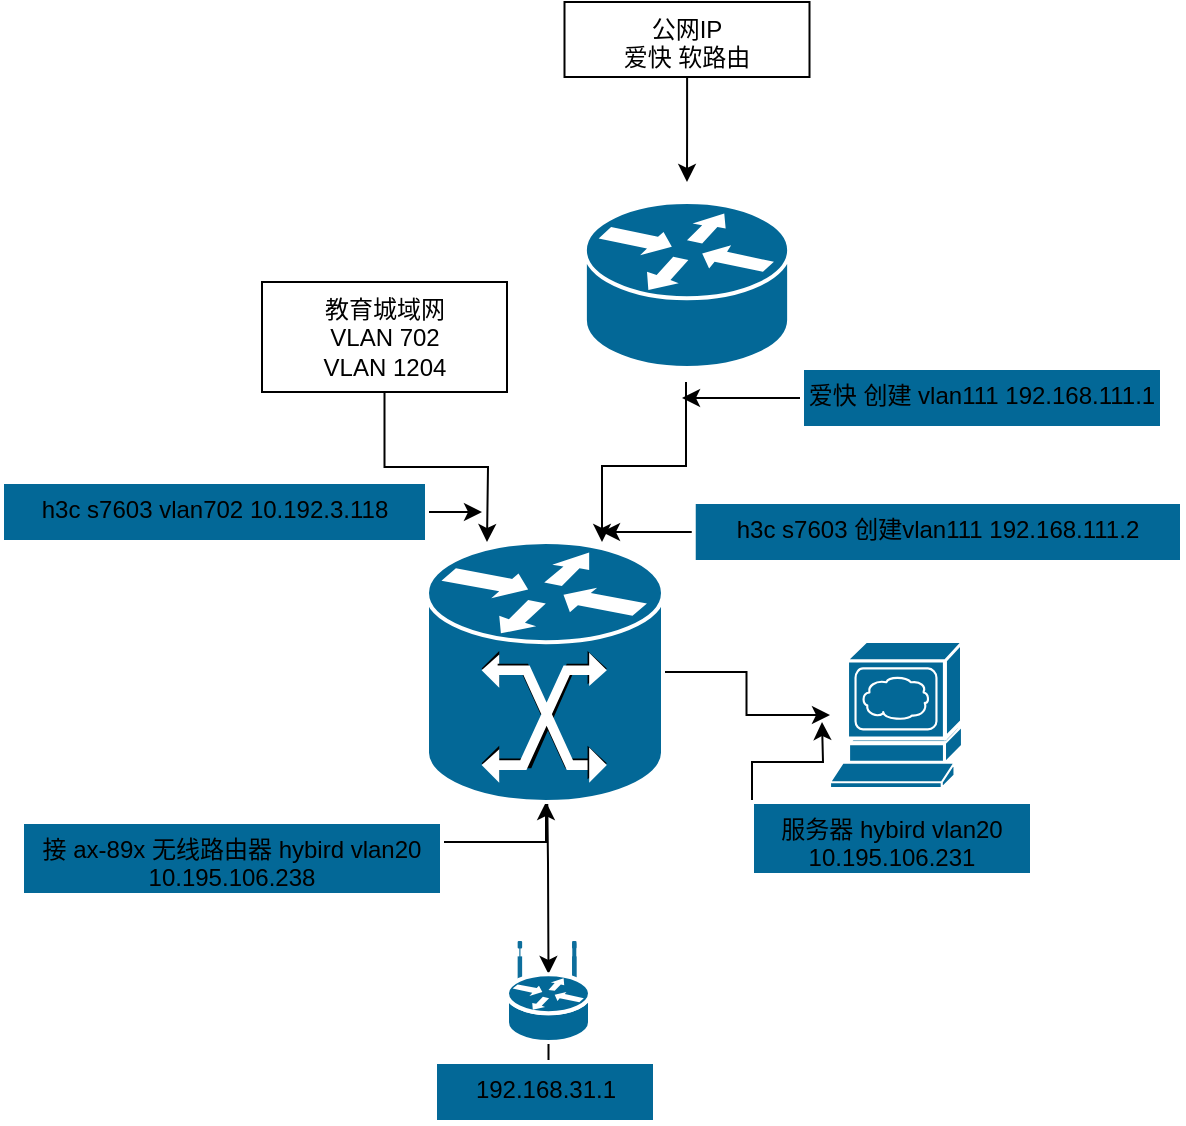 <mxfile pages="1">
    <diagram id="s0H36gPxGhn2VIy_i9Ih" name="Page-1">
        <mxGraphModel dx="991" dy="677" grid="1" gridSize="10" guides="1" tooltips="1" connect="1" arrows="1" fold="1" page="1" pageScale="1" pageWidth="1200" pageHeight="1920" math="0" shadow="0">
            <root>
                <mxCell id="0"/>
                <mxCell id="1" parent="0"/>
                <mxCell id="67" style="edgeStyle=orthogonalEdgeStyle;rounded=0;orthogonalLoop=1;jettySize=auto;html=1;entryX=0.5;entryY=0.32;entryDx=0;entryDy=0;entryPerimeter=0;" parent="1" target="68" edge="1">
                    <mxGeometry relative="1" as="geometry">
                        <mxPoint x="582.5" y="540" as="targetPoint"/>
                        <mxPoint x="582.5" y="470" as="sourcePoint"/>
                    </mxGeometry>
                </mxCell>
                <mxCell id="36" value="" style="edgeStyle=orthogonalEdgeStyle;rounded=0;orthogonalLoop=1;jettySize=auto;html=1;" parent="1" edge="1">
                    <mxGeometry relative="1" as="geometry">
                        <mxPoint x="652" y="270" as="sourcePoint"/>
                        <mxPoint x="610" y="350" as="targetPoint"/>
                        <Array as="points">
                            <mxPoint x="652" y="312"/>
                            <mxPoint x="610" y="312"/>
                        </Array>
                    </mxGeometry>
                </mxCell>
                <mxCell id="47" style="edgeStyle=orthogonalEdgeStyle;rounded=0;orthogonalLoop=1;jettySize=auto;html=1;entryX=0.5;entryY=0;entryDx=0;entryDy=0;entryPerimeter=0;" parent="1" source="45" edge="1">
                    <mxGeometry relative="1" as="geometry">
                        <mxPoint x="652.5" y="170" as="targetPoint"/>
                    </mxGeometry>
                </mxCell>
                <mxCell id="45" value="公网IP&lt;br&gt;爱快 软路由" style="whiteSpace=wrap;html=1;verticalAlign=top;" parent="1" vertex="1">
                    <mxGeometry x="591.25" y="80" width="122.5" height="37.5" as="geometry"/>
                </mxCell>
                <mxCell id="50" style="edgeStyle=orthogonalEdgeStyle;rounded=0;orthogonalLoop=1;jettySize=auto;html=1;entryX=0.25;entryY=0;entryDx=0;entryDy=0;entryPerimeter=0;" parent="1" source="49" edge="1">
                    <mxGeometry relative="1" as="geometry">
                        <mxPoint x="552.5" y="350" as="targetPoint"/>
                    </mxGeometry>
                </mxCell>
                <mxCell id="49" value="教育城域网&lt;br&gt;VLAN 702&lt;br&gt;VLAN 1204" style="whiteSpace=wrap;html=1;verticalAlign=top;" parent="1" vertex="1">
                    <mxGeometry x="440" y="220" width="122.5" height="55" as="geometry"/>
                </mxCell>
                <mxCell id="52" value="" style="shape=mxgraph.cisco.servers.www_server;html=1;pointerEvents=1;dashed=0;fillColor=#036897;strokeColor=#ffffff;strokeWidth=2;verticalLabelPosition=bottom;verticalAlign=top;align=center;outlineConnect=0;" parent="1" vertex="1">
                    <mxGeometry x="724" y="400" width="66" height="73" as="geometry"/>
                </mxCell>
                <mxCell id="88" style="edgeStyle=orthogonalEdgeStyle;rounded=0;orthogonalLoop=1;jettySize=auto;html=1;exitX=0;exitY=0;exitDx=0;exitDy=0;" parent="1" source="54" edge="1">
                    <mxGeometry relative="1" as="geometry">
                        <mxPoint x="720" y="440" as="targetPoint"/>
                    </mxGeometry>
                </mxCell>
                <mxCell id="54" value="服务器 hybird vlan20&lt;br&gt;10.195.106.231" style="whiteSpace=wrap;html=1;dashed=0;verticalAlign=top;strokeColor=#ffffff;strokeWidth=2;fillColor=#036897;" parent="1" vertex="1">
                    <mxGeometry x="685" y="480" width="140" height="36.5" as="geometry"/>
                </mxCell>
                <mxCell id="87" style="edgeStyle=orthogonalEdgeStyle;rounded=0;orthogonalLoop=1;jettySize=auto;html=1;" parent="1" source="56" edge="1">
                    <mxGeometry relative="1" as="geometry">
                        <mxPoint x="650" y="278" as="targetPoint"/>
                    </mxGeometry>
                </mxCell>
                <mxCell id="56" value="爱快 创建 vlan111 192.168.111.1" style="whiteSpace=wrap;html=1;dashed=0;verticalAlign=top;strokeColor=#ffffff;strokeWidth=2;fillColor=#036897;" parent="1" vertex="1">
                    <mxGeometry x="710" y="263" width="180" height="30" as="geometry"/>
                </mxCell>
                <mxCell id="86" style="edgeStyle=orthogonalEdgeStyle;rounded=0;orthogonalLoop=1;jettySize=auto;html=1;" parent="1" source="58" edge="1">
                    <mxGeometry relative="1" as="geometry">
                        <mxPoint x="610" y="345" as="targetPoint"/>
                    </mxGeometry>
                </mxCell>
                <mxCell id="58" value="h3c s7603 创建vlan111 192.168.111.2" style="whiteSpace=wrap;html=1;dashed=0;verticalAlign=top;strokeColor=#ffffff;strokeWidth=2;fillColor=#036897;" parent="1" vertex="1">
                    <mxGeometry x="655.87" y="330" width="244.13" height="30" as="geometry"/>
                </mxCell>
                <mxCell id="85" style="edgeStyle=orthogonalEdgeStyle;rounded=0;orthogonalLoop=1;jettySize=auto;html=1;exitX=1;exitY=0.5;exitDx=0;exitDy=0;" parent="1" source="66" edge="1">
                    <mxGeometry relative="1" as="geometry">
                        <mxPoint x="550" y="334.588" as="targetPoint"/>
                    </mxGeometry>
                </mxCell>
                <mxCell id="66" value="h3c s7603 vlan702 10.192.3.118" style="whiteSpace=wrap;html=1;dashed=0;verticalAlign=top;strokeColor=#ffffff;strokeWidth=2;fillColor=#036897;" parent="1" vertex="1">
                    <mxGeometry x="310" y="320" width="212.5" height="30" as="geometry"/>
                </mxCell>
                <mxCell id="79" value="" style="edgeStyle=orthogonalEdgeStyle;rounded=0;orthogonalLoop=1;jettySize=auto;html=1;" parent="1" source="68" target="75" edge="1">
                    <mxGeometry relative="1" as="geometry"/>
                </mxCell>
                <mxCell id="68" value="" style="shape=mxgraph.cisco.routers.wireless_router;html=1;pointerEvents=1;dashed=0;fillColor=#036897;strokeColor=#ffffff;strokeWidth=2;verticalLabelPosition=bottom;verticalAlign=top;align=center;outlineConnect=0;" parent="1" vertex="1">
                    <mxGeometry x="562.5" y="550" width="41.5" height="50" as="geometry"/>
                </mxCell>
                <mxCell id="80" value="" style="edgeStyle=orthogonalEdgeStyle;rounded=0;orthogonalLoop=1;jettySize=auto;html=1;" parent="1" source="69" target="70" edge="1">
                    <mxGeometry relative="1" as="geometry">
                        <Array as="points">
                            <mxPoint x="370" y="500"/>
                            <mxPoint x="582" y="500"/>
                        </Array>
                    </mxGeometry>
                </mxCell>
                <mxCell id="69" value="接 ax-89x 无线路由器 hybird vlan20&lt;br&gt;10.195.106.238" style="whiteSpace=wrap;html=1;dashed=0;verticalAlign=top;strokeColor=#ffffff;strokeWidth=2;fillColor=#036897;" parent="1" vertex="1">
                    <mxGeometry x="320" y="490" width="210" height="36.5" as="geometry"/>
                </mxCell>
                <mxCell id="81" value="" style="edgeStyle=orthogonalEdgeStyle;rounded=0;orthogonalLoop=1;jettySize=auto;html=1;" parent="1" source="70" target="52" edge="1">
                    <mxGeometry relative="1" as="geometry"/>
                </mxCell>
                <mxCell id="70" value="" style="shape=mxgraph.cisco.switches.mgx_8000_multiservice_switch;html=1;pointerEvents=1;dashed=0;fillColor=#036897;strokeColor=#ffffff;strokeWidth=2;verticalLabelPosition=bottom;verticalAlign=top;align=center;outlineConnect=0;" parent="1" vertex="1">
                    <mxGeometry x="522.5" y="350" width="118" height="130" as="geometry"/>
                </mxCell>
                <mxCell id="71" value="" style="shape=mxgraph.cisco.routers.router;html=1;pointerEvents=1;dashed=0;fillColor=#036897;strokeColor=#ffffff;strokeWidth=2;verticalLabelPosition=bottom;verticalAlign=top;align=center;outlineConnect=0;" parent="1" vertex="1">
                    <mxGeometry x="601.44" y="180" width="102.13" height="83" as="geometry"/>
                </mxCell>
                <mxCell id="75" value="192.168.31.1" style="whiteSpace=wrap;html=1;dashed=0;verticalAlign=top;strokeColor=#ffffff;strokeWidth=2;fillColor=#036897;" parent="1" vertex="1">
                    <mxGeometry x="526.5" y="610" width="110" height="30" as="geometry"/>
                </mxCell>
            </root>
        </mxGraphModel>
    </diagram>
</mxfile>